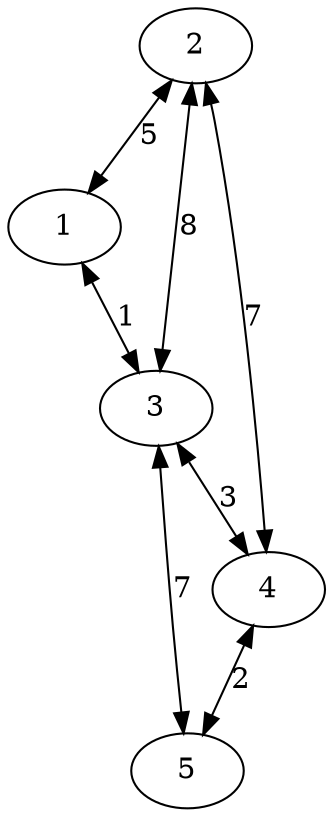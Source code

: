 strict digraph farm {
    2 -> 1 [label="5", dir="both"];
    1 -> 3 [label="1", dir="both"];
    3 -> 2 [label="8", dir="both"];
    3 -> 5 [label="7", dir="both"];
    3 -> 4 [label="3", dir="both"];
    2 -> 4 [label="7", dir="both"];
    4 -> 5 [label="2", dir="both"];
}
